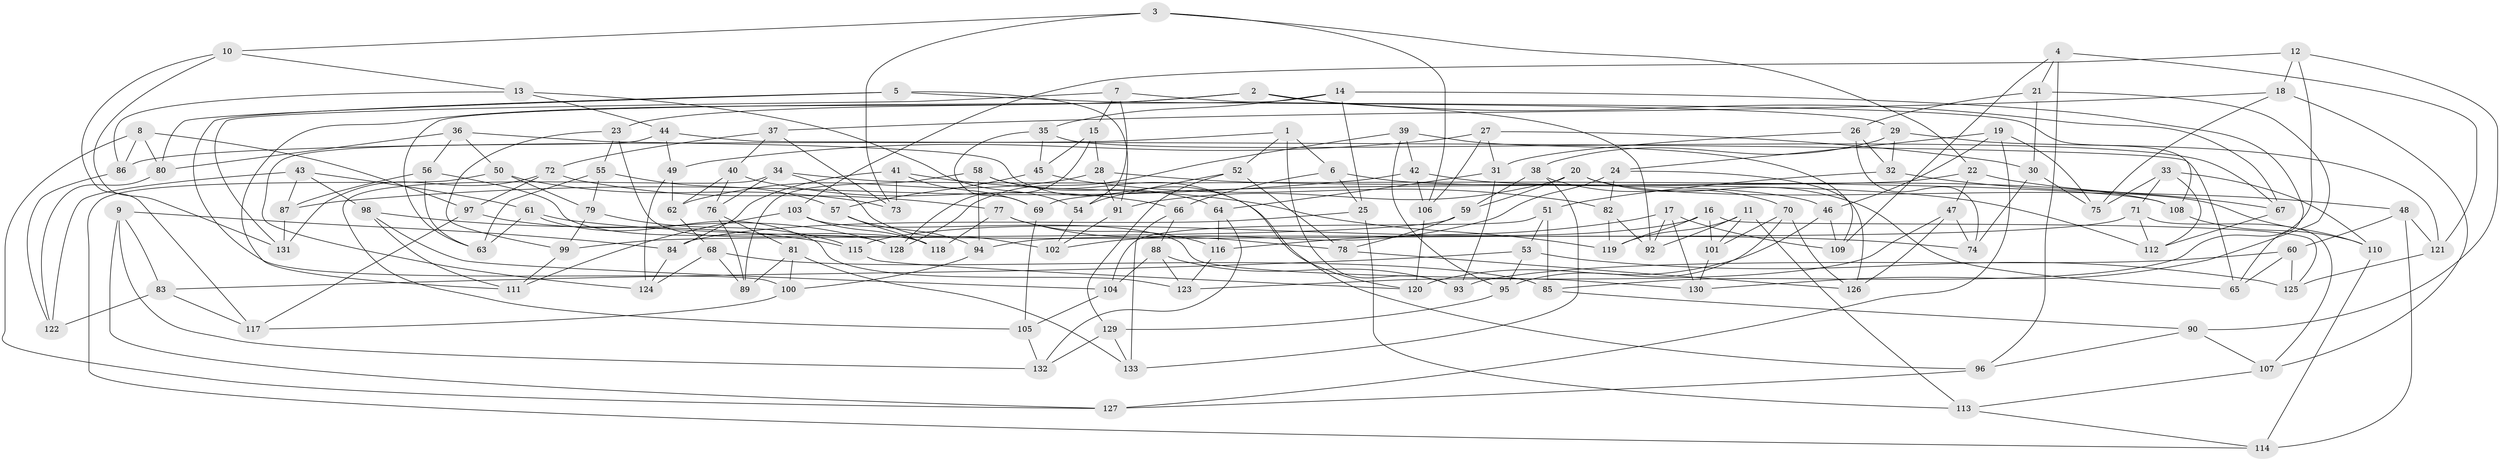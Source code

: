 // Generated by graph-tools (version 1.1) at 2025/26/03/09/25 03:26:59]
// undirected, 133 vertices, 266 edges
graph export_dot {
graph [start="1"]
  node [color=gray90,style=filled];
  1;
  2;
  3;
  4;
  5;
  6;
  7;
  8;
  9;
  10;
  11;
  12;
  13;
  14;
  15;
  16;
  17;
  18;
  19;
  20;
  21;
  22;
  23;
  24;
  25;
  26;
  27;
  28;
  29;
  30;
  31;
  32;
  33;
  34;
  35;
  36;
  37;
  38;
  39;
  40;
  41;
  42;
  43;
  44;
  45;
  46;
  47;
  48;
  49;
  50;
  51;
  52;
  53;
  54;
  55;
  56;
  57;
  58;
  59;
  60;
  61;
  62;
  63;
  64;
  65;
  66;
  67;
  68;
  69;
  70;
  71;
  72;
  73;
  74;
  75;
  76;
  77;
  78;
  79;
  80;
  81;
  82;
  83;
  84;
  85;
  86;
  87;
  88;
  89;
  90;
  91;
  92;
  93;
  94;
  95;
  96;
  97;
  98;
  99;
  100;
  101;
  102;
  103;
  104;
  105;
  106;
  107;
  108;
  109;
  110;
  111;
  112;
  113;
  114;
  115;
  116;
  117;
  118;
  119;
  120;
  121;
  122;
  123;
  124;
  125;
  126;
  127;
  128;
  129;
  130;
  131;
  132;
  133;
  1 -- 52;
  1 -- 86;
  1 -- 6;
  1 -- 93;
  2 -- 23;
  2 -- 111;
  2 -- 67;
  2 -- 92;
  3 -- 10;
  3 -- 22;
  3 -- 73;
  3 -- 106;
  4 -- 121;
  4 -- 96;
  4 -- 21;
  4 -- 109;
  5 -- 100;
  5 -- 91;
  5 -- 29;
  5 -- 80;
  6 -- 66;
  6 -- 25;
  6 -- 46;
  7 -- 131;
  7 -- 54;
  7 -- 108;
  7 -- 15;
  8 -- 86;
  8 -- 127;
  8 -- 80;
  8 -- 97;
  9 -- 132;
  9 -- 127;
  9 -- 84;
  9 -- 83;
  10 -- 13;
  10 -- 131;
  10 -- 117;
  11 -- 113;
  11 -- 119;
  11 -- 92;
  11 -- 101;
  12 -- 85;
  12 -- 103;
  12 -- 90;
  12 -- 18;
  13 -- 44;
  13 -- 54;
  13 -- 86;
  14 -- 25;
  14 -- 35;
  14 -- 63;
  14 -- 65;
  15 -- 28;
  15 -- 45;
  15 -- 128;
  16 -- 119;
  16 -- 125;
  16 -- 115;
  16 -- 101;
  17 -- 130;
  17 -- 116;
  17 -- 92;
  17 -- 109;
  18 -- 37;
  18 -- 107;
  18 -- 75;
  19 -- 127;
  19 -- 46;
  19 -- 75;
  19 -- 24;
  20 -- 110;
  20 -- 65;
  20 -- 91;
  20 -- 59;
  21 -- 26;
  21 -- 30;
  21 -- 130;
  22 -- 48;
  22 -- 47;
  22 -- 69;
  23 -- 99;
  23 -- 128;
  23 -- 55;
  24 -- 126;
  24 -- 102;
  24 -- 82;
  25 -- 113;
  25 -- 84;
  26 -- 31;
  26 -- 32;
  26 -- 74;
  27 -- 49;
  27 -- 30;
  27 -- 31;
  27 -- 106;
  28 -- 112;
  28 -- 91;
  28 -- 62;
  29 -- 38;
  29 -- 32;
  29 -- 121;
  30 -- 75;
  30 -- 74;
  31 -- 64;
  31 -- 93;
  32 -- 51;
  32 -- 67;
  33 -- 110;
  33 -- 75;
  33 -- 112;
  33 -- 71;
  34 -- 102;
  34 -- 105;
  34 -- 108;
  34 -- 76;
  35 -- 67;
  35 -- 69;
  35 -- 45;
  36 -- 56;
  36 -- 80;
  36 -- 96;
  36 -- 50;
  37 -- 72;
  37 -- 40;
  37 -- 73;
  38 -- 70;
  38 -- 59;
  38 -- 133;
  39 -- 128;
  39 -- 42;
  39 -- 95;
  39 -- 109;
  40 -- 62;
  40 -- 76;
  40 -- 66;
  41 -- 119;
  41 -- 84;
  41 -- 73;
  41 -- 69;
  42 -- 87;
  42 -- 108;
  42 -- 106;
  43 -- 122;
  43 -- 61;
  43 -- 87;
  43 -- 98;
  44 -- 49;
  44 -- 65;
  44 -- 124;
  45 -- 82;
  45 -- 57;
  46 -- 109;
  46 -- 120;
  47 -- 74;
  47 -- 126;
  47 -- 123;
  48 -- 114;
  48 -- 121;
  48 -- 60;
  49 -- 124;
  49 -- 62;
  50 -- 79;
  50 -- 73;
  50 -- 114;
  51 -- 53;
  51 -- 104;
  51 -- 85;
  52 -- 78;
  52 -- 129;
  52 -- 54;
  53 -- 125;
  53 -- 83;
  53 -- 95;
  54 -- 102;
  55 -- 63;
  55 -- 79;
  55 -- 57;
  56 -- 63;
  56 -- 118;
  56 -- 87;
  57 -- 94;
  57 -- 118;
  58 -- 94;
  58 -- 89;
  58 -- 120;
  58 -- 64;
  59 -- 99;
  59 -- 78;
  60 -- 125;
  60 -- 93;
  60 -- 65;
  61 -- 63;
  61 -- 123;
  61 -- 74;
  62 -- 68;
  64 -- 132;
  64 -- 116;
  66 -- 133;
  66 -- 88;
  67 -- 112;
  68 -- 85;
  68 -- 89;
  68 -- 124;
  69 -- 105;
  70 -- 95;
  70 -- 101;
  70 -- 126;
  71 -- 112;
  71 -- 107;
  71 -- 94;
  72 -- 77;
  72 -- 131;
  72 -- 97;
  76 -- 89;
  76 -- 81;
  77 -- 116;
  77 -- 118;
  77 -- 78;
  78 -- 126;
  79 -- 115;
  79 -- 99;
  80 -- 122;
  81 -- 133;
  81 -- 89;
  81 -- 100;
  82 -- 119;
  82 -- 92;
  83 -- 117;
  83 -- 122;
  84 -- 124;
  85 -- 90;
  86 -- 122;
  87 -- 131;
  88 -- 123;
  88 -- 104;
  88 -- 93;
  90 -- 107;
  90 -- 96;
  91 -- 102;
  94 -- 100;
  95 -- 129;
  96 -- 127;
  97 -- 128;
  97 -- 117;
  98 -- 111;
  98 -- 104;
  98 -- 115;
  99 -- 111;
  100 -- 117;
  101 -- 130;
  103 -- 111;
  103 -- 118;
  103 -- 130;
  104 -- 105;
  105 -- 132;
  106 -- 120;
  107 -- 113;
  108 -- 110;
  110 -- 114;
  113 -- 114;
  115 -- 120;
  116 -- 123;
  121 -- 125;
  129 -- 133;
  129 -- 132;
}
